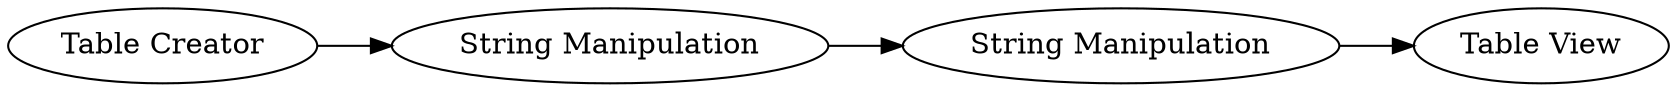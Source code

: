 digraph {
	1020 -> 1021
	1018 -> 1020
	1 -> 1018
	1 [label="Table Creator"]
	1020 [label="String Manipulation"]
	1018 [label="String Manipulation"]
	1021 [label="Table View"]
	rankdir=LR
}
